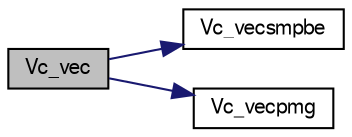 digraph "Vc_vec"
{
  edge [fontname="FreeSans",fontsize="10",labelfontname="FreeSans",labelfontsize="10"];
  node [fontname="FreeSans",fontsize="10",shape=record];
  rankdir="LR";
  Node1 [label="Vc_vec",height=0.2,width=0.4,color="black", fillcolor="grey75", style="filled" fontcolor="black"];
  Node1 -> Node2 [color="midnightblue",fontsize="10",style="solid",fontname="FreeSans"];
  Node2 [label="Vc_vecsmpbe",height=0.2,width=0.4,color="black", fillcolor="white", style="filled",URL="$group___p_m_g_c.html#ga454f37d5f8bd3e12be1e519c5f28e53e",tooltip="Define the nonlinearity (vector version)"];
  Node1 -> Node3 [color="midnightblue",fontsize="10",style="solid",fontname="FreeSans"];
  Node3 [label="Vc_vecpmg",height=0.2,width=0.4,color="black", fillcolor="white", style="filled",URL="$group___p_m_g_c.html#gaa4863a7f7d38a5acf5e51ac6be6efd69",tooltip="Define the nonlinearity (vector version)"];
}
